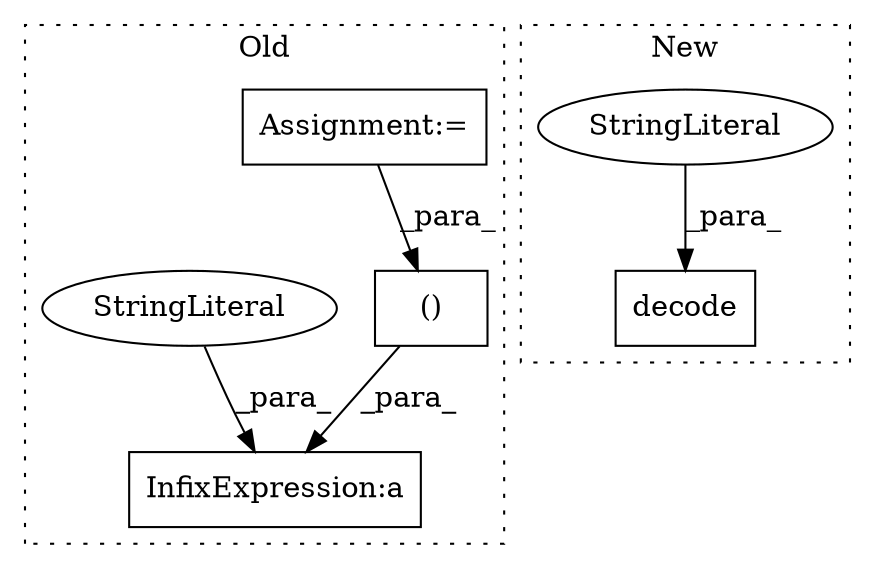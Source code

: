 digraph G {
subgraph cluster0 {
1 [label="()" a="106" s="2814" l="85" shape="box"];
4 [label="Assignment:=" a="7" s="2670" l="1" shape="box"];
5 [label="InfixExpression:a" a="27" s="2800" l="14" shape="box"];
6 [label="StringLiteral" a="45" s="2717" l="83" shape="ellipse"];
label = "Old";
style="dotted";
}
subgraph cluster1 {
2 [label="decode" a="32" s="2546,2560" l="7,1" shape="box"];
3 [label="StringLiteral" a="45" s="2553" l="7" shape="ellipse"];
label = "New";
style="dotted";
}
1 -> 5 [label="_para_"];
3 -> 2 [label="_para_"];
4 -> 1 [label="_para_"];
6 -> 5 [label="_para_"];
}